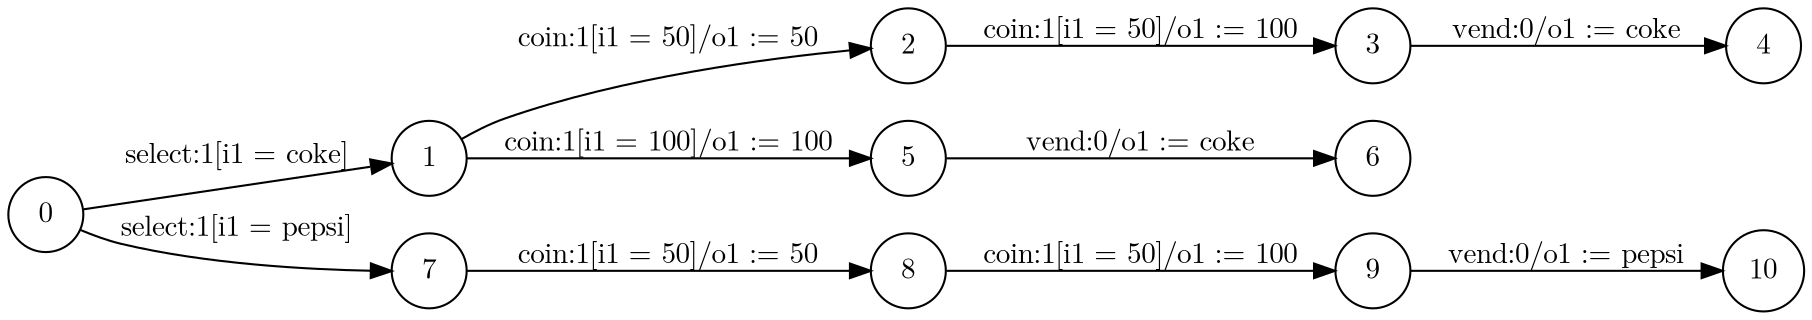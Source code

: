 digraph EFSM{
graph [rankdir="LR", fontname="Latin Modern Math"];
node [color="black", fillcolor="white", shape="circle", style="filled", fontname="Latin Modern Math"];
edge [fontname="Latin Modern Math"];
0->1[label=<select:1&#91;i1 = coke&#93;>]
0->7[label=<select:1&#91;i1 = pepsi&#93;>]
1->2[label=<coin:1&#91;i1 = 50&#93;/o1 := 50>]
1->5[label=<coin:1&#91;i1 = 100&#93;/o1 := 100>]
2->3[label=<coin:1&#91;i1 = 50&#93;/o1 := 100>]
3->4[label=<vend:0/o1 := coke>]
5->6[label=<vend:0/o1 := coke>]
7->8[label=<coin:1&#91;i1 = 50&#93;/o1 := 50>]
8->9[label=<coin:1&#91;i1 = 50&#93;/o1 := 100>]
9->10[label=<vend:0/o1 := pepsi>]
}
